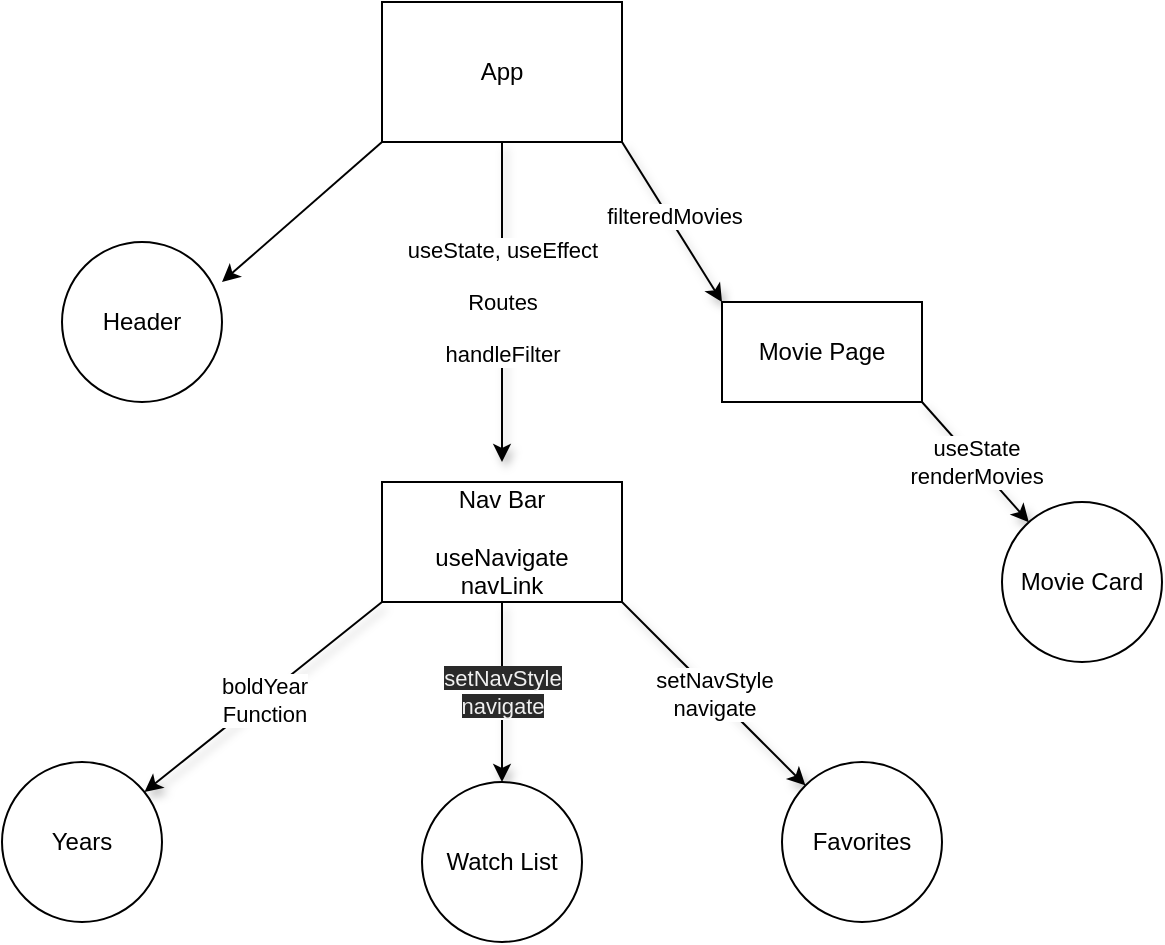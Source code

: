 <mxfile>
    <diagram id="bIILvN8pkqD9qH3BYtSO" name="Page-1">
        <mxGraphModel dx="994" dy="566" grid="1" gridSize="10" guides="1" tooltips="1" connect="1" arrows="1" fold="1" page="1" pageScale="1" pageWidth="850" pageHeight="1100" math="0" shadow="0">
            <root>
                <mxCell id="0"/>
                <mxCell id="1" parent="0"/>
                <mxCell id="3" style="edgeStyle=none;html=1;exitX=0;exitY=1;exitDx=0;exitDy=0;" edge="1" parent="1" source="2">
                    <mxGeometry relative="1" as="geometry">
                        <mxPoint x="270" y="150" as="targetPoint"/>
                    </mxGeometry>
                </mxCell>
                <mxCell id="5" value="useState, useEffect&lt;br&gt;&lt;br&gt;Routes&lt;br&gt;&lt;br&gt;handleFilter" style="edgeStyle=none;html=1;shadow=1;" edge="1" parent="1" source="2">
                    <mxGeometry relative="1" as="geometry">
                        <mxPoint x="410" y="240" as="targetPoint"/>
                    </mxGeometry>
                </mxCell>
                <mxCell id="13" style="edgeStyle=none;html=1;exitX=1;exitY=1;exitDx=0;exitDy=0;shadow=1;" edge="1" parent="1" source="2">
                    <mxGeometry relative="1" as="geometry">
                        <mxPoint x="520" y="160" as="targetPoint"/>
                    </mxGeometry>
                </mxCell>
                <mxCell id="23" value="filteredMovies" style="edgeLabel;html=1;align=center;verticalAlign=middle;resizable=0;points=[];" vertex="1" connectable="0" parent="13">
                    <mxGeometry x="-0.046" y="2" relative="1" as="geometry">
                        <mxPoint as="offset"/>
                    </mxGeometry>
                </mxCell>
                <mxCell id="2" value="App" style="whiteSpace=wrap;html=1;" vertex="1" parent="1">
                    <mxGeometry x="350" y="10" width="120" height="70" as="geometry"/>
                </mxCell>
                <mxCell id="4" value="Header" style="ellipse;whiteSpace=wrap;html=1;" vertex="1" parent="1">
                    <mxGeometry x="190" y="130" width="80" height="80" as="geometry"/>
                </mxCell>
                <mxCell id="7" style="edgeStyle=none;html=1;exitX=0;exitY=1;exitDx=0;exitDy=0;shadow=1;" edge="1" parent="1" source="6" target="10">
                    <mxGeometry relative="1" as="geometry">
                        <mxPoint x="280" y="360" as="targetPoint"/>
                    </mxGeometry>
                </mxCell>
                <mxCell id="19" value="boldYear&lt;br&gt;Function" style="edgeLabel;html=1;align=center;verticalAlign=middle;resizable=0;points=[];" vertex="1" connectable="0" parent="7">
                    <mxGeometry x="0.009" y="1" relative="1" as="geometry">
                        <mxPoint as="offset"/>
                    </mxGeometry>
                </mxCell>
                <mxCell id="8" value="&lt;meta charset=&quot;utf-8&quot;&gt;&lt;span style=&quot;color: rgb(240, 240, 240); font-family: helvetica; font-size: 11px; font-style: normal; font-weight: 400; letter-spacing: normal; text-align: center; text-indent: 0px; text-transform: none; word-spacing: 0px; background-color: rgb(42, 42, 42); display: inline; float: none;&quot;&gt;setNavStyle&lt;/span&gt;&lt;br style=&quot;color: rgb(240, 240, 240); font-family: helvetica; font-size: 11px; font-style: normal; font-weight: 400; letter-spacing: normal; text-align: center; text-indent: 0px; text-transform: none; word-spacing: 0px;&quot;&gt;&lt;span style=&quot;color: rgb(240, 240, 240); font-family: helvetica; font-size: 11px; font-style: normal; font-weight: 400; letter-spacing: normal; text-align: center; text-indent: 0px; text-transform: none; word-spacing: 0px; background-color: rgb(42, 42, 42); display: inline; float: none;&quot;&gt;navigate&lt;/span&gt;" style="edgeStyle=none;html=1;exitX=0.5;exitY=1;exitDx=0;exitDy=0;shadow=1;" edge="1" parent="1" source="6">
                    <mxGeometry relative="1" as="geometry">
                        <mxPoint x="410" y="400" as="targetPoint"/>
                    </mxGeometry>
                </mxCell>
                <mxCell id="21" style="edgeStyle=none;html=1;exitX=1;exitY=1;exitDx=0;exitDy=0;shadow=1;" edge="1" parent="1" source="6" target="12">
                    <mxGeometry relative="1" as="geometry"/>
                </mxCell>
                <mxCell id="22" value="setNavStyle&lt;br&gt;navigate" style="edgeLabel;html=1;align=center;verticalAlign=middle;resizable=0;points=[];" vertex="1" connectable="0" parent="21">
                    <mxGeometry x="-0.017" relative="1" as="geometry">
                        <mxPoint as="offset"/>
                    </mxGeometry>
                </mxCell>
                <mxCell id="6" value="Nav Bar&lt;br&gt;&lt;br&gt;useNavigate&lt;br&gt;navLink" style="whiteSpace=wrap;html=1;" vertex="1" parent="1">
                    <mxGeometry x="350" y="250" width="120" height="60" as="geometry"/>
                </mxCell>
                <mxCell id="10" value="Years" style="ellipse;whiteSpace=wrap;html=1;" vertex="1" parent="1">
                    <mxGeometry x="160" y="390" width="80" height="80" as="geometry"/>
                </mxCell>
                <mxCell id="11" value="Watch List" style="ellipse;whiteSpace=wrap;html=1;" vertex="1" parent="1">
                    <mxGeometry x="370" y="400" width="80" height="80" as="geometry"/>
                </mxCell>
                <mxCell id="12" value="Favorites" style="ellipse;whiteSpace=wrap;html=1;" vertex="1" parent="1">
                    <mxGeometry x="550" y="390" width="80" height="80" as="geometry"/>
                </mxCell>
                <mxCell id="15" value="useState&lt;br&gt;renderMovies" style="edgeStyle=none;html=1;exitX=1;exitY=1;exitDx=0;exitDy=0;shadow=1;" edge="1" parent="1" source="14" target="16">
                    <mxGeometry relative="1" as="geometry">
                        <mxPoint x="650" y="250" as="targetPoint"/>
                    </mxGeometry>
                </mxCell>
                <mxCell id="14" value="Movie Page" style="whiteSpace=wrap;html=1;" vertex="1" parent="1">
                    <mxGeometry x="520" y="160" width="100" height="50" as="geometry"/>
                </mxCell>
                <mxCell id="16" value="Movie Card" style="ellipse;whiteSpace=wrap;html=1;" vertex="1" parent="1">
                    <mxGeometry x="660" y="260" width="80" height="80" as="geometry"/>
                </mxCell>
            </root>
        </mxGraphModel>
    </diagram>
</mxfile>
